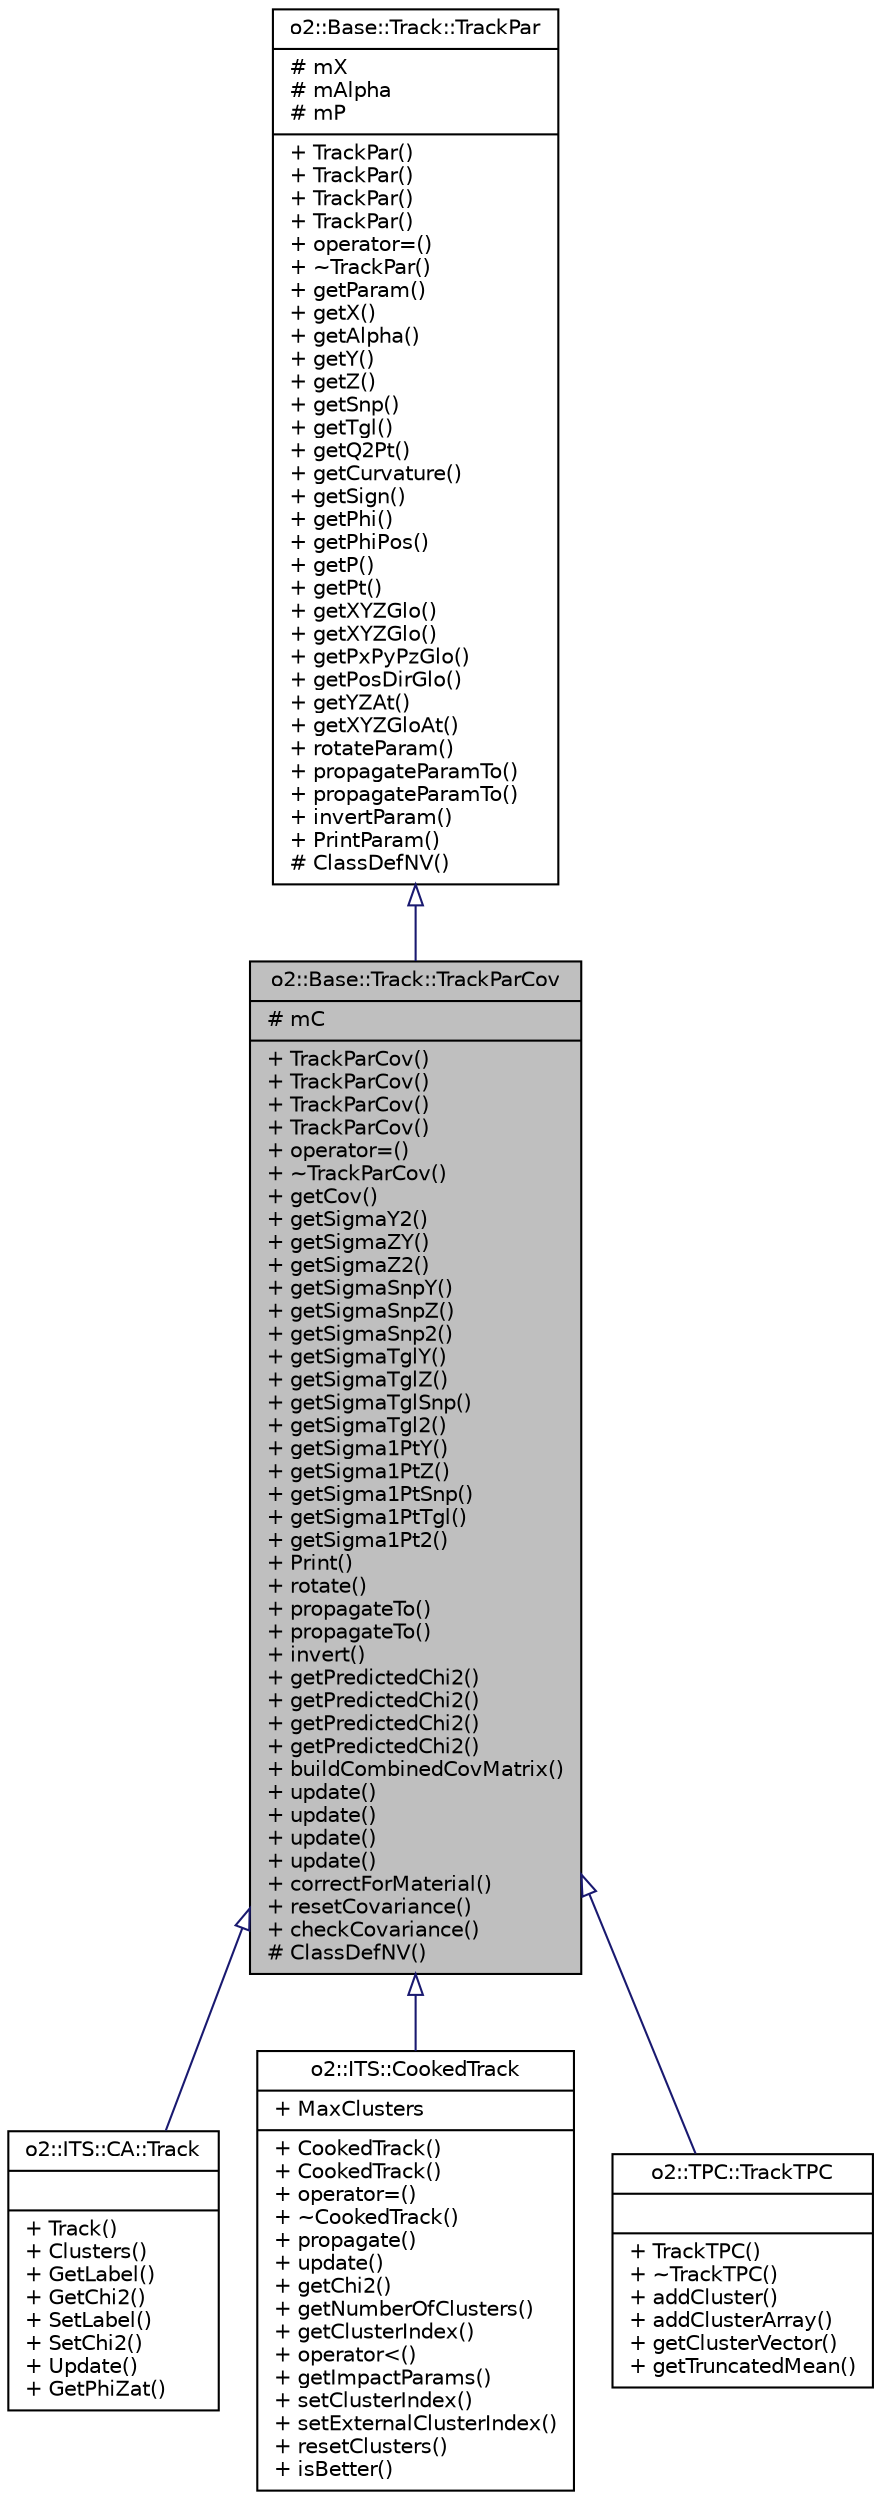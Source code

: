 digraph "o2::Base::Track::TrackParCov"
{
 // INTERACTIVE_SVG=YES
  bgcolor="transparent";
  edge [fontname="Helvetica",fontsize="10",labelfontname="Helvetica",labelfontsize="10"];
  node [fontname="Helvetica",fontsize="10",shape=record];
  Node1 [label="{o2::Base::Track::TrackParCov\n|# mC\l|+ TrackParCov()\l+ TrackParCov()\l+ TrackParCov()\l+ TrackParCov()\l+ operator=()\l+ ~TrackParCov()\l+ getCov()\l+ getSigmaY2()\l+ getSigmaZY()\l+ getSigmaZ2()\l+ getSigmaSnpY()\l+ getSigmaSnpZ()\l+ getSigmaSnp2()\l+ getSigmaTglY()\l+ getSigmaTglZ()\l+ getSigmaTglSnp()\l+ getSigmaTgl2()\l+ getSigma1PtY()\l+ getSigma1PtZ()\l+ getSigma1PtSnp()\l+ getSigma1PtTgl()\l+ getSigma1Pt2()\l+ Print()\l+ rotate()\l+ propagateTo()\l+ propagateTo()\l+ invert()\l+ getPredictedChi2()\l+ getPredictedChi2()\l+ getPredictedChi2()\l+ getPredictedChi2()\l+ buildCombinedCovMatrix()\l+ update()\l+ update()\l+ update()\l+ update()\l+ correctForMaterial()\l+ resetCovariance()\l+ checkCovariance()\l# ClassDefNV()\l}",height=0.2,width=0.4,color="black", fillcolor="grey75", style="filled" fontcolor="black"];
  Node2 -> Node1 [dir="back",color="midnightblue",fontsize="10",style="solid",arrowtail="onormal",fontname="Helvetica"];
  Node2 [label="{o2::Base::Track::TrackPar\n|# mX\l# mAlpha\l# mP\l|+ TrackPar()\l+ TrackPar()\l+ TrackPar()\l+ TrackPar()\l+ operator=()\l+ ~TrackPar()\l+ getParam()\l+ getX()\l+ getAlpha()\l+ getY()\l+ getZ()\l+ getSnp()\l+ getTgl()\l+ getQ2Pt()\l+ getCurvature()\l+ getSign()\l+ getPhi()\l+ getPhiPos()\l+ getP()\l+ getPt()\l+ getXYZGlo()\l+ getXYZGlo()\l+ getPxPyPzGlo()\l+ getPosDirGlo()\l+ getYZAt()\l+ getXYZGloAt()\l+ rotateParam()\l+ propagateParamTo()\l+ propagateParamTo()\l+ invertParam()\l+ PrintParam()\l# ClassDefNV()\l}",height=0.2,width=0.4,color="black",URL="$db/da2/classo2_1_1Base_1_1Track_1_1TrackPar.html"];
  Node1 -> Node3 [dir="back",color="midnightblue",fontsize="10",style="solid",arrowtail="onormal",fontname="Helvetica"];
  Node3 [label="{o2::ITS::CA::Track\n||+ Track()\l+ Clusters()\l+ GetLabel()\l+ GetChi2()\l+ SetLabel()\l+ SetChi2()\l+ Update()\l+ GetPhiZat()\l}",height=0.2,width=0.4,color="black",URL="$de/da8/classo2_1_1ITS_1_1CA_1_1Track.html"];
  Node1 -> Node4 [dir="back",color="midnightblue",fontsize="10",style="solid",arrowtail="onormal",fontname="Helvetica"];
  Node4 [label="{o2::ITS::CookedTrack\n|+ MaxClusters\l|+ CookedTrack()\l+ CookedTrack()\l+ operator=()\l+ ~CookedTrack()\l+ propagate()\l+ update()\l+ getChi2()\l+ getNumberOfClusters()\l+ getClusterIndex()\l+ operator\<()\l+ getImpactParams()\l+ setClusterIndex()\l+ setExternalClusterIndex()\l+ resetClusters()\l+ isBetter()\l}",height=0.2,width=0.4,color="black",URL="$d6/dca/classo2_1_1ITS_1_1CookedTrack.html"];
  Node1 -> Node5 [dir="back",color="midnightblue",fontsize="10",style="solid",arrowtail="onormal",fontname="Helvetica"];
  Node5 [label="{o2::TPC::TrackTPC\n||+ TrackTPC()\l+ ~TrackTPC()\l+ addCluster()\l+ addClusterArray()\l+ getClusterVector()\l+ getTruncatedMean()\l}",height=0.2,width=0.4,color="black",URL="$d9/d6e/classo2_1_1TPC_1_1TrackTPC.html"];
}
